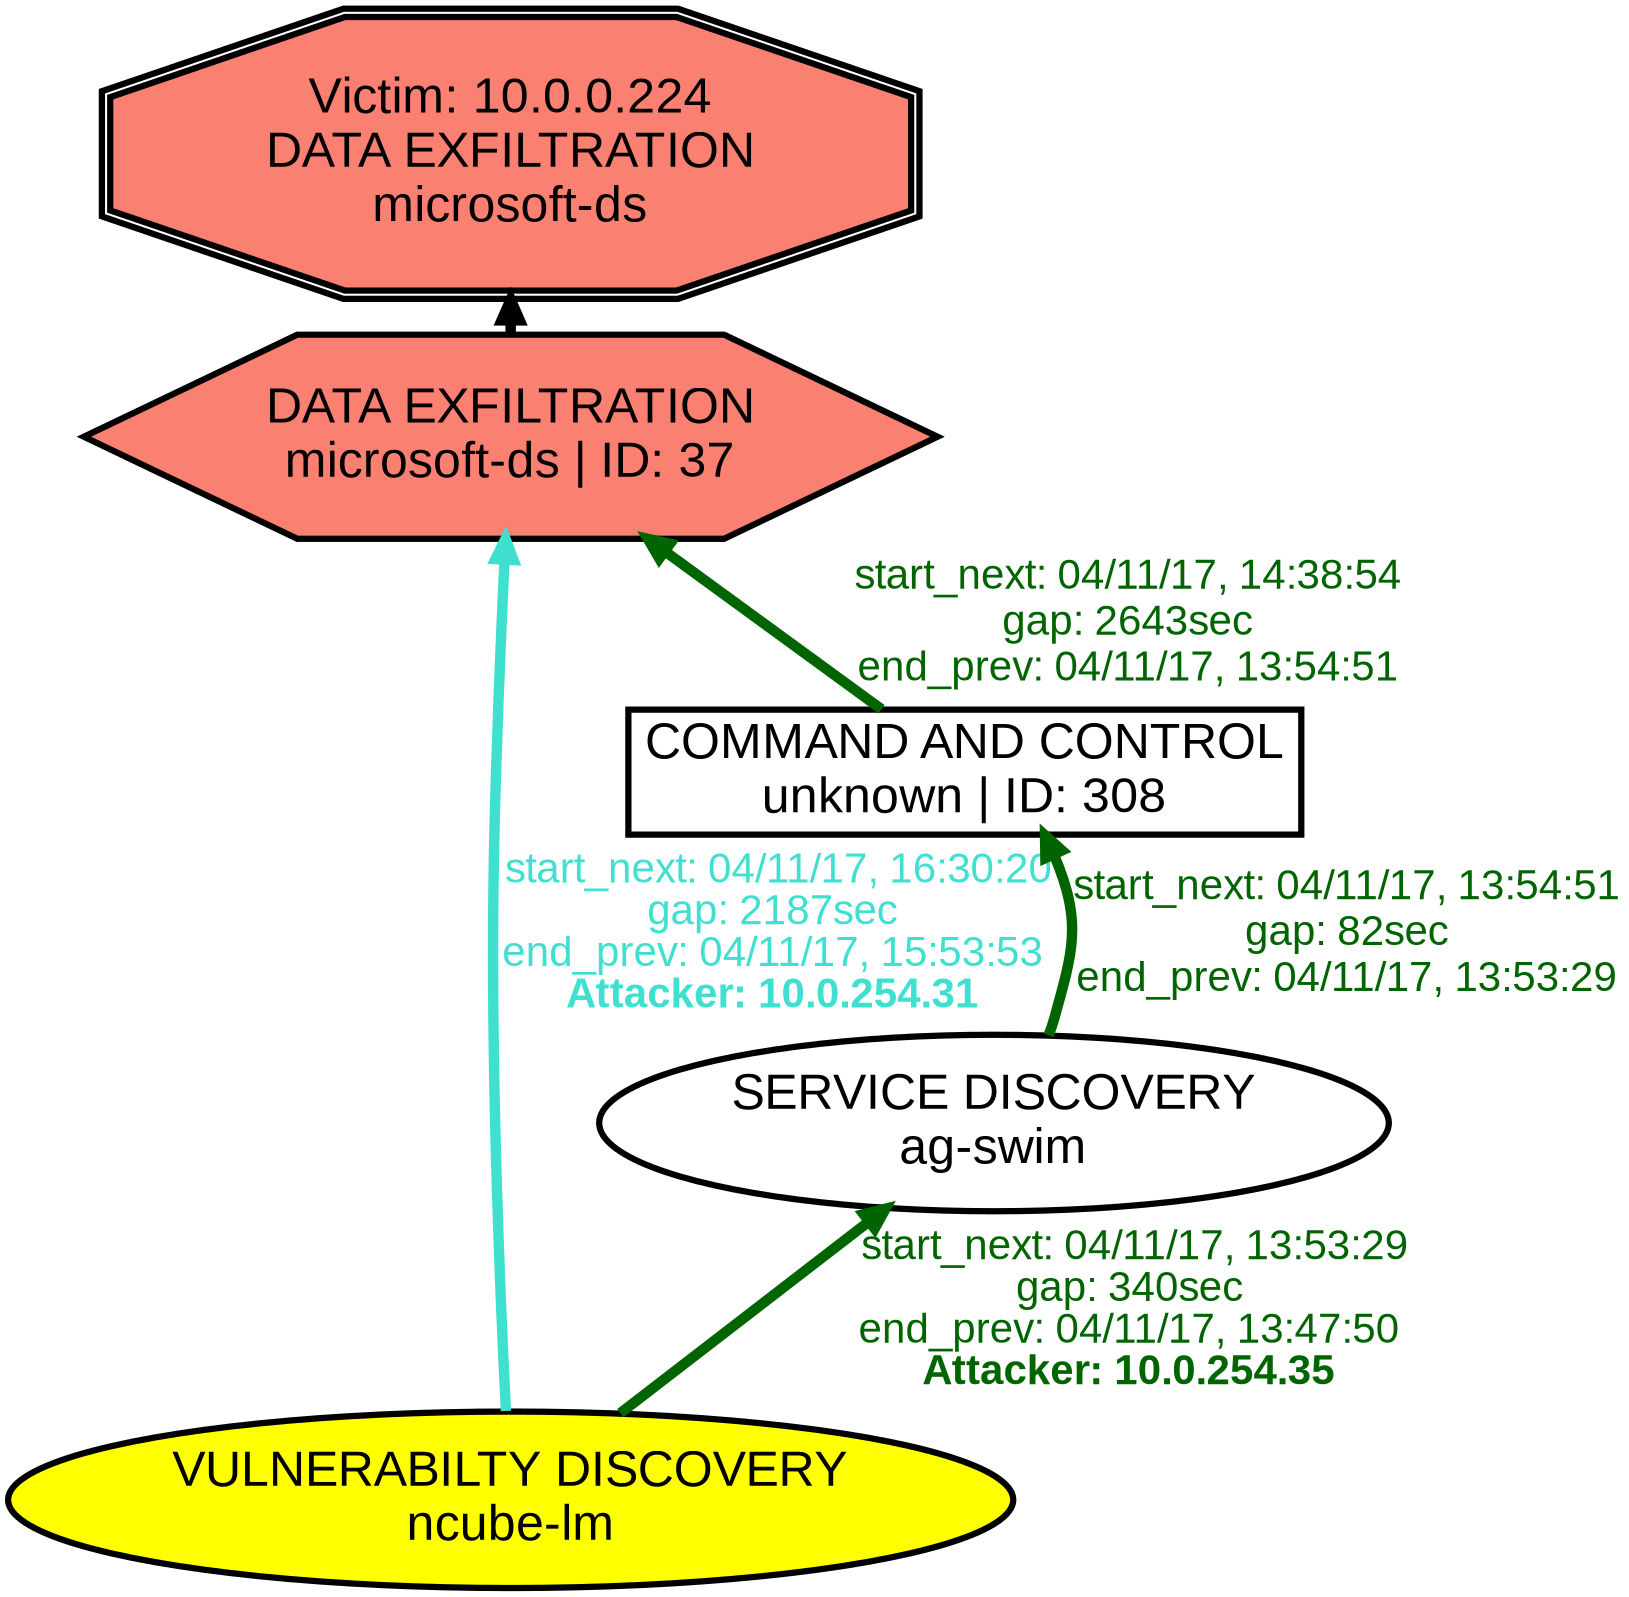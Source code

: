 digraph DATAEXFILTRATIONmicrosoftds {
rankdir="BT"; 
 graph [ nodesep="0.1", ranksep="0.02"] 
 node [ fontname=Arial, fontsize=24,penwidth=3]; 
 edge [ fontname=Arial, fontsize=20,penwidth=5 ];
"Victim: 10.0.0.224
DATA EXFILTRATION
microsoft-ds" [shape=doubleoctagon, style=filled, fillcolor=salmon];
{ rank = max; "Victim: 10.0.0.224
DATA EXFILTRATION
microsoft-ds"}
"DATA EXFILTRATION
microsoft-ds | ID: 37" -> "Victim: 10.0.0.224
DATA EXFILTRATION
microsoft-ds"
"DATA EXFILTRATION
microsoft-ds | ID: 37" [style=filled, fillcolor= salmon]
{ rank=same; "DATA EXFILTRATION
microsoft-ds | ID: 37"}
"VULNERABILTY DISCOVERY
ncube-lm" [style=filled, fillcolor= yellow]
"VULNERABILTY DISCOVERY
ncube-lm" -> "SERVICE DISCOVERY
ag-swim" [ color=darkgreen] [label=<<font color="darkgreen"> start_next: 04/11/17, 13:53:29<br/>gap: 340sec<br/>end_prev: 04/11/17, 13:47:50</font><br/><font color="darkgreen"><b>Attacker: 10.0.254.35</b></font>>]
"SERVICE DISCOVERY
ag-swim" -> "COMMAND AND CONTROL
unknown | ID: 308" [ label="start_next: 04/11/17, 13:54:51
gap: 82sec
end_prev: 04/11/17, 13:53:29"][ fontcolor="darkgreen" color=darkgreen]
"COMMAND AND CONTROL
unknown | ID: 308" -> "DATA EXFILTRATION
microsoft-ds | ID: 37" [ label="start_next: 04/11/17, 14:38:54
gap: 2643sec
end_prev: 04/11/17, 13:54:51"][ fontcolor="darkgreen" color=darkgreen]
"VULNERABILTY DISCOVERY
ncube-lm" [style=filled, fillcolor= yellow]
"VULNERABILTY DISCOVERY
ncube-lm" -> "DATA EXFILTRATION
microsoft-ds | ID: 37" [ color=turquoise] [label=<<font color="turquoise"> start_next: 04/11/17, 16:30:20<br/>gap: 2187sec<br/>end_prev: 04/11/17, 15:53:53</font><br/><font color="turquoise"><b>Attacker: 10.0.254.31</b></font>>]
"VULNERABILTY DISCOVERY
ncube-lm" [shape=oval]
"VULNERABILTY DISCOVERY
ncube-lm" [tooltip="ET POLICY Suspicious inbound to Oracle SQL port 1521"]
"SERVICE DISCOVERY
ag-swim" [shape=oval]
"SERVICE DISCOVERY
ag-swim" [tooltip="ET SCAN Potential VNC Scan 5900-5920"]
"COMMAND AND CONTROL
unknown | ID: 308" [shape=box]
"COMMAND AND CONTROL
unknown | ID: 308" [tooltip="ET POLICY RDP connection confirm"]
"DATA EXFILTRATION
microsoft-ds | ID: 37" [shape=hexagon]
"DATA EXFILTRATION
microsoft-ds | ID: 37" [tooltip="GPL NETBIOS SMB-DS IPC$ share access
GPL NETBIOS SMB-DS ADMIN$ share access"]
}

